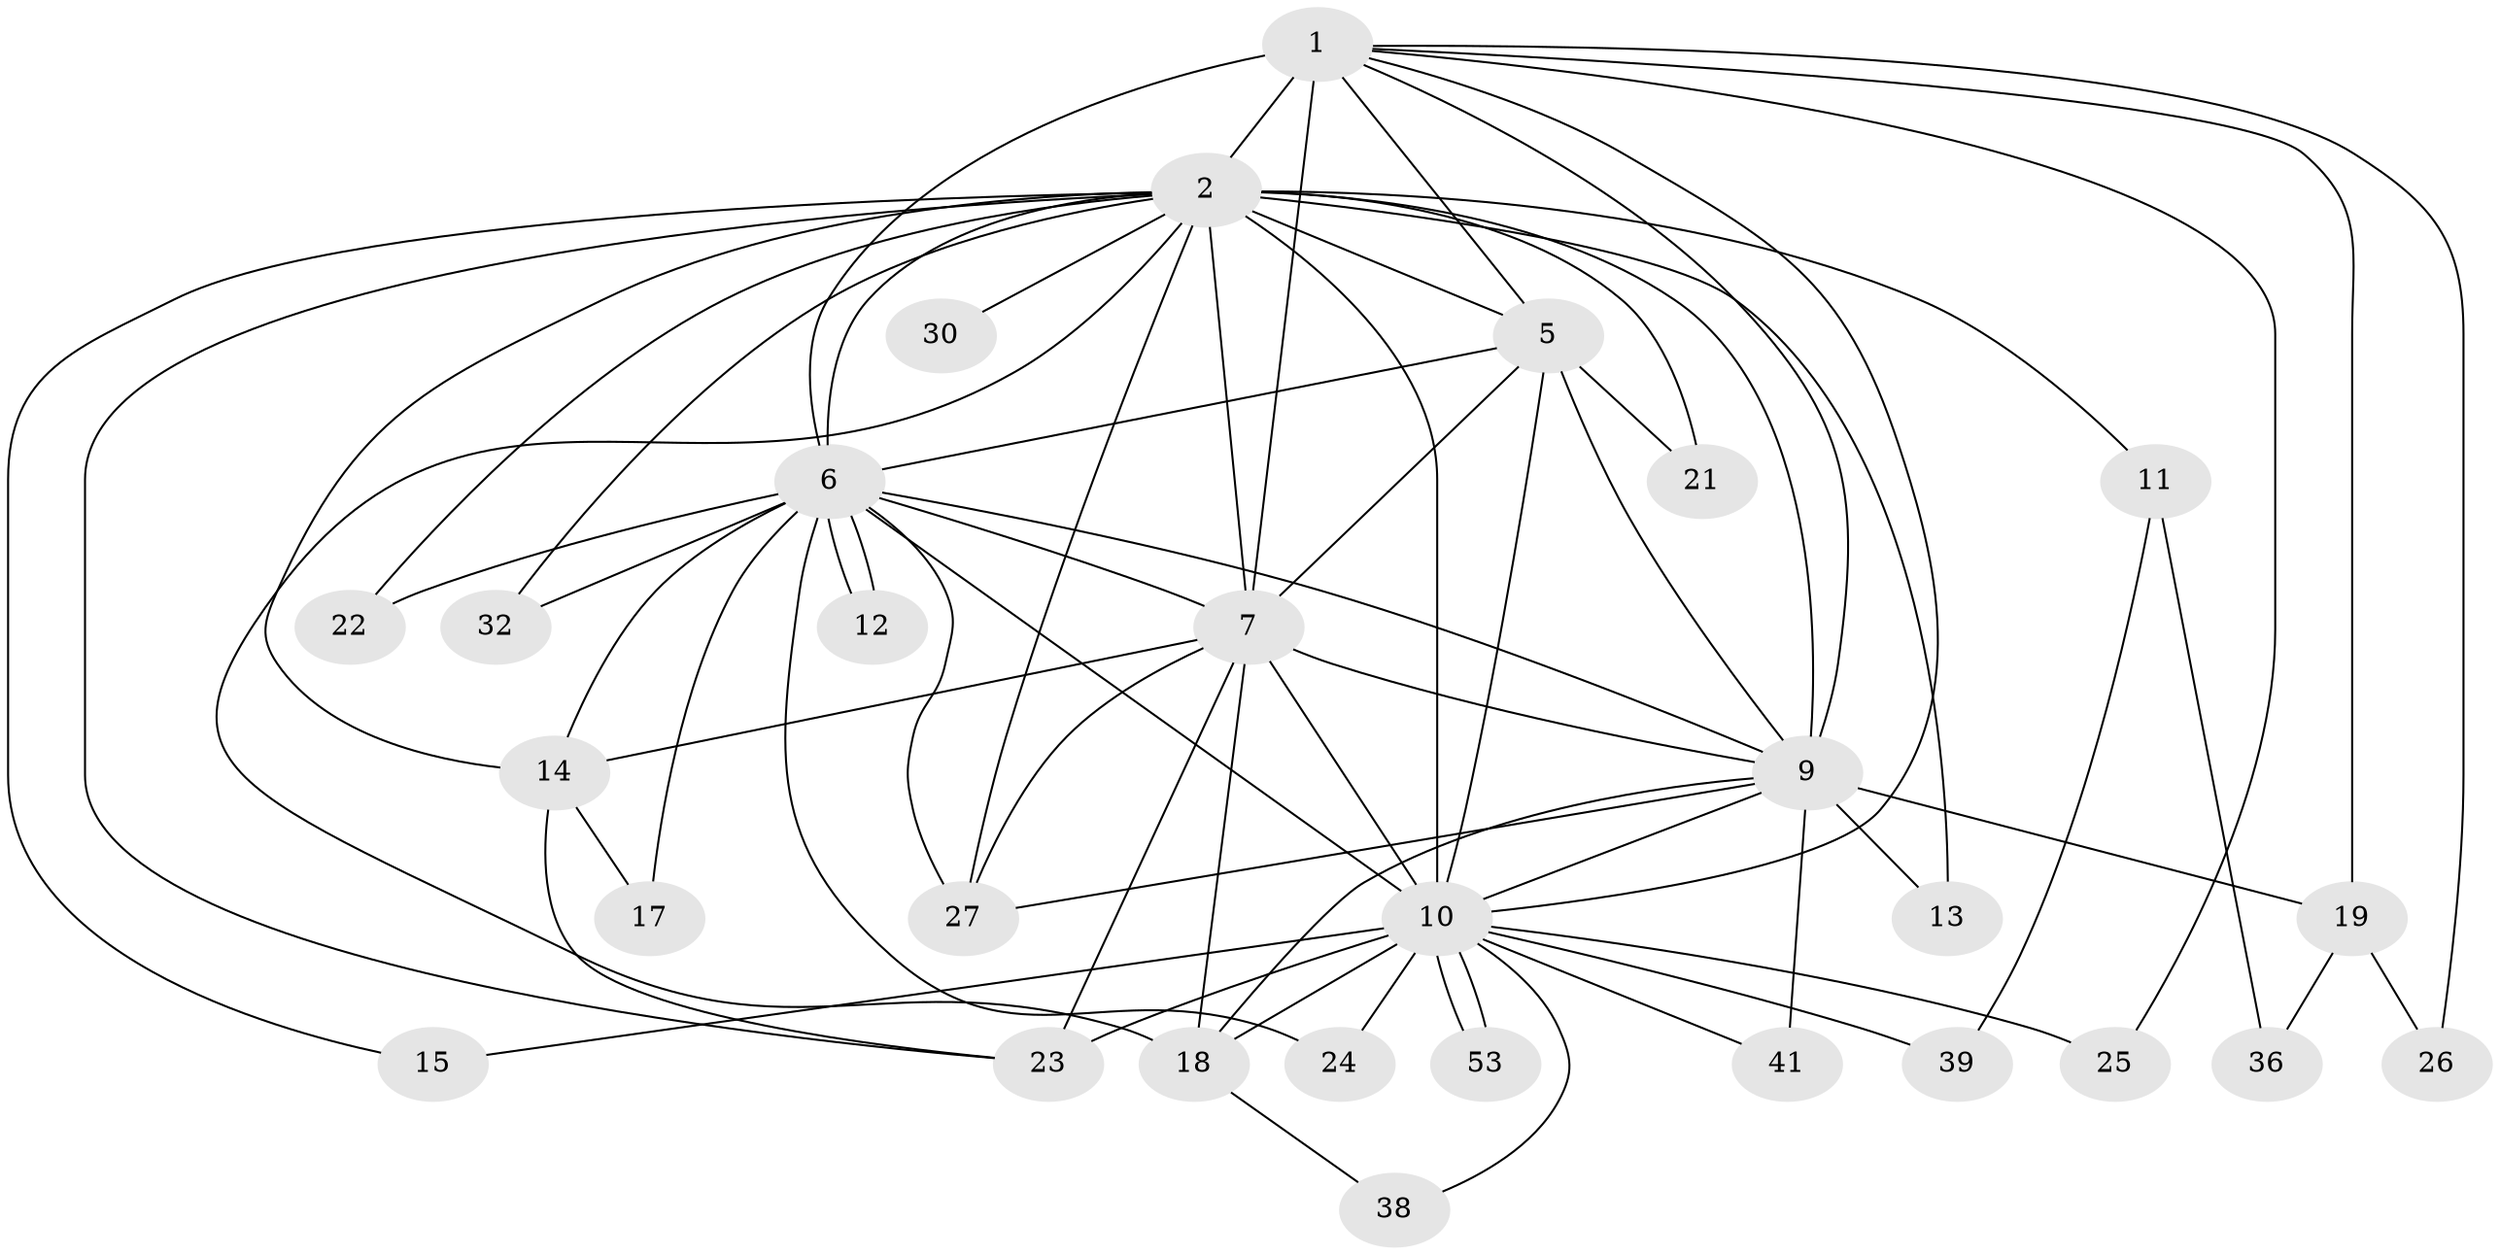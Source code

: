 // original degree distribution, {15: 0.017241379310344827, 11: 0.017241379310344827, 24: 0.017241379310344827, 13: 0.017241379310344827, 12: 0.017241379310344827, 16: 0.05172413793103448, 17: 0.017241379310344827, 22: 0.017241379310344827, 4: 0.10344827586206896, 2: 0.603448275862069, 6: 0.017241379310344827, 5: 0.017241379310344827, 3: 0.08620689655172414}
// Generated by graph-tools (version 1.1) at 2025/14/03/09/25 04:14:10]
// undirected, 29 vertices, 70 edges
graph export_dot {
graph [start="1"]
  node [color=gray90,style=filled];
  1;
  2 [super="+3+4"];
  5;
  6 [super="+8+47"];
  7 [super="+52+28+42+16"];
  9;
  10;
  11;
  12;
  13;
  14;
  15;
  17;
  18 [super="+49"];
  19;
  21;
  22;
  23 [super="+34"];
  24;
  25;
  26;
  27 [super="+44"];
  30;
  32;
  36;
  38;
  39;
  41;
  53;
  1 -- 2 [weight=5];
  1 -- 5;
  1 -- 6 [weight=2];
  1 -- 7 [weight=2];
  1 -- 9;
  1 -- 10;
  1 -- 19;
  1 -- 25;
  1 -- 26;
  2 -- 5 [weight=4];
  2 -- 6 [weight=7];
  2 -- 7 [weight=4];
  2 -- 9 [weight=5];
  2 -- 10 [weight=4];
  2 -- 11 [weight=2];
  2 -- 13;
  2 -- 14 [weight=2];
  2 -- 15;
  2 -- 18;
  2 -- 21;
  2 -- 22;
  2 -- 27;
  2 -- 30;
  2 -- 32;
  2 -- 23;
  5 -- 6 [weight=2];
  5 -- 7 [weight=2];
  5 -- 9;
  5 -- 10;
  5 -- 21;
  6 -- 7 [weight=3];
  6 -- 9 [weight=2];
  6 -- 10 [weight=2];
  6 -- 12;
  6 -- 12;
  6 -- 14;
  6 -- 24;
  6 -- 32;
  6 -- 17;
  6 -- 22;
  6 -- 27;
  7 -- 9;
  7 -- 10 [weight=3];
  7 -- 14;
  7 -- 23 [weight=2];
  7 -- 18;
  7 -- 27;
  9 -- 10;
  9 -- 13;
  9 -- 19;
  9 -- 41;
  9 -- 27;
  9 -- 18;
  10 -- 15;
  10 -- 18;
  10 -- 24;
  10 -- 25;
  10 -- 38;
  10 -- 39;
  10 -- 41;
  10 -- 53;
  10 -- 53;
  10 -- 23;
  11 -- 36;
  11 -- 39;
  14 -- 17;
  14 -- 23;
  18 -- 38;
  19 -- 26;
  19 -- 36;
}
